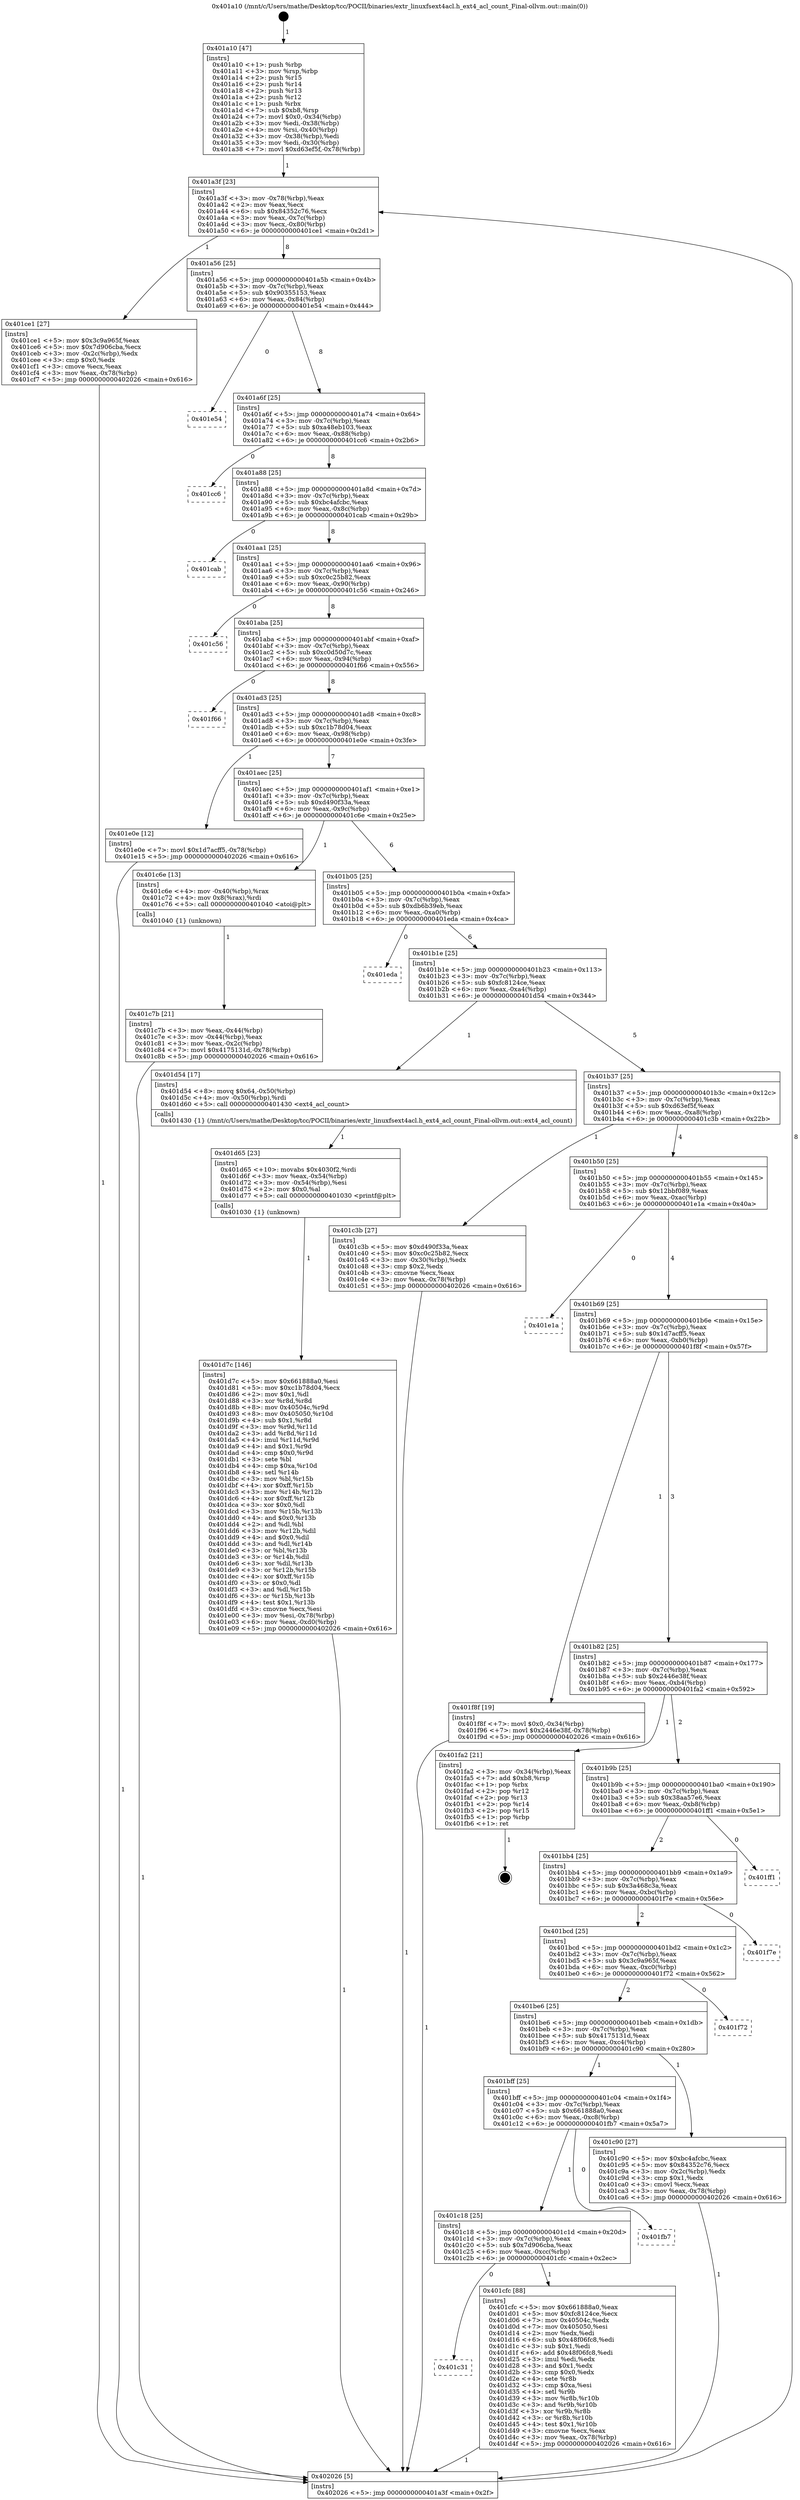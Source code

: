 digraph "0x401a10" {
  label = "0x401a10 (/mnt/c/Users/mathe/Desktop/tcc/POCII/binaries/extr_linuxfsext4acl.h_ext4_acl_count_Final-ollvm.out::main(0))"
  labelloc = "t"
  node[shape=record]

  Entry [label="",width=0.3,height=0.3,shape=circle,fillcolor=black,style=filled]
  "0x401a3f" [label="{
     0x401a3f [23]\l
     | [instrs]\l
     &nbsp;&nbsp;0x401a3f \<+3\>: mov -0x78(%rbp),%eax\l
     &nbsp;&nbsp;0x401a42 \<+2\>: mov %eax,%ecx\l
     &nbsp;&nbsp;0x401a44 \<+6\>: sub $0x84352c76,%ecx\l
     &nbsp;&nbsp;0x401a4a \<+3\>: mov %eax,-0x7c(%rbp)\l
     &nbsp;&nbsp;0x401a4d \<+3\>: mov %ecx,-0x80(%rbp)\l
     &nbsp;&nbsp;0x401a50 \<+6\>: je 0000000000401ce1 \<main+0x2d1\>\l
  }"]
  "0x401ce1" [label="{
     0x401ce1 [27]\l
     | [instrs]\l
     &nbsp;&nbsp;0x401ce1 \<+5\>: mov $0x3c9a965f,%eax\l
     &nbsp;&nbsp;0x401ce6 \<+5\>: mov $0x7d906cba,%ecx\l
     &nbsp;&nbsp;0x401ceb \<+3\>: mov -0x2c(%rbp),%edx\l
     &nbsp;&nbsp;0x401cee \<+3\>: cmp $0x0,%edx\l
     &nbsp;&nbsp;0x401cf1 \<+3\>: cmove %ecx,%eax\l
     &nbsp;&nbsp;0x401cf4 \<+3\>: mov %eax,-0x78(%rbp)\l
     &nbsp;&nbsp;0x401cf7 \<+5\>: jmp 0000000000402026 \<main+0x616\>\l
  }"]
  "0x401a56" [label="{
     0x401a56 [25]\l
     | [instrs]\l
     &nbsp;&nbsp;0x401a56 \<+5\>: jmp 0000000000401a5b \<main+0x4b\>\l
     &nbsp;&nbsp;0x401a5b \<+3\>: mov -0x7c(%rbp),%eax\l
     &nbsp;&nbsp;0x401a5e \<+5\>: sub $0x90355153,%eax\l
     &nbsp;&nbsp;0x401a63 \<+6\>: mov %eax,-0x84(%rbp)\l
     &nbsp;&nbsp;0x401a69 \<+6\>: je 0000000000401e54 \<main+0x444\>\l
  }"]
  Exit [label="",width=0.3,height=0.3,shape=circle,fillcolor=black,style=filled,peripheries=2]
  "0x401e54" [label="{
     0x401e54\l
  }", style=dashed]
  "0x401a6f" [label="{
     0x401a6f [25]\l
     | [instrs]\l
     &nbsp;&nbsp;0x401a6f \<+5\>: jmp 0000000000401a74 \<main+0x64\>\l
     &nbsp;&nbsp;0x401a74 \<+3\>: mov -0x7c(%rbp),%eax\l
     &nbsp;&nbsp;0x401a77 \<+5\>: sub $0xa48eb103,%eax\l
     &nbsp;&nbsp;0x401a7c \<+6\>: mov %eax,-0x88(%rbp)\l
     &nbsp;&nbsp;0x401a82 \<+6\>: je 0000000000401cc6 \<main+0x2b6\>\l
  }"]
  "0x401d7c" [label="{
     0x401d7c [146]\l
     | [instrs]\l
     &nbsp;&nbsp;0x401d7c \<+5\>: mov $0x661888a0,%esi\l
     &nbsp;&nbsp;0x401d81 \<+5\>: mov $0xc1b78d04,%ecx\l
     &nbsp;&nbsp;0x401d86 \<+2\>: mov $0x1,%dl\l
     &nbsp;&nbsp;0x401d88 \<+3\>: xor %r8d,%r8d\l
     &nbsp;&nbsp;0x401d8b \<+8\>: mov 0x40504c,%r9d\l
     &nbsp;&nbsp;0x401d93 \<+8\>: mov 0x405050,%r10d\l
     &nbsp;&nbsp;0x401d9b \<+4\>: sub $0x1,%r8d\l
     &nbsp;&nbsp;0x401d9f \<+3\>: mov %r9d,%r11d\l
     &nbsp;&nbsp;0x401da2 \<+3\>: add %r8d,%r11d\l
     &nbsp;&nbsp;0x401da5 \<+4\>: imul %r11d,%r9d\l
     &nbsp;&nbsp;0x401da9 \<+4\>: and $0x1,%r9d\l
     &nbsp;&nbsp;0x401dad \<+4\>: cmp $0x0,%r9d\l
     &nbsp;&nbsp;0x401db1 \<+3\>: sete %bl\l
     &nbsp;&nbsp;0x401db4 \<+4\>: cmp $0xa,%r10d\l
     &nbsp;&nbsp;0x401db8 \<+4\>: setl %r14b\l
     &nbsp;&nbsp;0x401dbc \<+3\>: mov %bl,%r15b\l
     &nbsp;&nbsp;0x401dbf \<+4\>: xor $0xff,%r15b\l
     &nbsp;&nbsp;0x401dc3 \<+3\>: mov %r14b,%r12b\l
     &nbsp;&nbsp;0x401dc6 \<+4\>: xor $0xff,%r12b\l
     &nbsp;&nbsp;0x401dca \<+3\>: xor $0x0,%dl\l
     &nbsp;&nbsp;0x401dcd \<+3\>: mov %r15b,%r13b\l
     &nbsp;&nbsp;0x401dd0 \<+4\>: and $0x0,%r13b\l
     &nbsp;&nbsp;0x401dd4 \<+2\>: and %dl,%bl\l
     &nbsp;&nbsp;0x401dd6 \<+3\>: mov %r12b,%dil\l
     &nbsp;&nbsp;0x401dd9 \<+4\>: and $0x0,%dil\l
     &nbsp;&nbsp;0x401ddd \<+3\>: and %dl,%r14b\l
     &nbsp;&nbsp;0x401de0 \<+3\>: or %bl,%r13b\l
     &nbsp;&nbsp;0x401de3 \<+3\>: or %r14b,%dil\l
     &nbsp;&nbsp;0x401de6 \<+3\>: xor %dil,%r13b\l
     &nbsp;&nbsp;0x401de9 \<+3\>: or %r12b,%r15b\l
     &nbsp;&nbsp;0x401dec \<+4\>: xor $0xff,%r15b\l
     &nbsp;&nbsp;0x401df0 \<+3\>: or $0x0,%dl\l
     &nbsp;&nbsp;0x401df3 \<+3\>: and %dl,%r15b\l
     &nbsp;&nbsp;0x401df6 \<+3\>: or %r15b,%r13b\l
     &nbsp;&nbsp;0x401df9 \<+4\>: test $0x1,%r13b\l
     &nbsp;&nbsp;0x401dfd \<+3\>: cmovne %ecx,%esi\l
     &nbsp;&nbsp;0x401e00 \<+3\>: mov %esi,-0x78(%rbp)\l
     &nbsp;&nbsp;0x401e03 \<+6\>: mov %eax,-0xd0(%rbp)\l
     &nbsp;&nbsp;0x401e09 \<+5\>: jmp 0000000000402026 \<main+0x616\>\l
  }"]
  "0x401cc6" [label="{
     0x401cc6\l
  }", style=dashed]
  "0x401a88" [label="{
     0x401a88 [25]\l
     | [instrs]\l
     &nbsp;&nbsp;0x401a88 \<+5\>: jmp 0000000000401a8d \<main+0x7d\>\l
     &nbsp;&nbsp;0x401a8d \<+3\>: mov -0x7c(%rbp),%eax\l
     &nbsp;&nbsp;0x401a90 \<+5\>: sub $0xbc4afcbc,%eax\l
     &nbsp;&nbsp;0x401a95 \<+6\>: mov %eax,-0x8c(%rbp)\l
     &nbsp;&nbsp;0x401a9b \<+6\>: je 0000000000401cab \<main+0x29b\>\l
  }"]
  "0x401d65" [label="{
     0x401d65 [23]\l
     | [instrs]\l
     &nbsp;&nbsp;0x401d65 \<+10\>: movabs $0x4030f2,%rdi\l
     &nbsp;&nbsp;0x401d6f \<+3\>: mov %eax,-0x54(%rbp)\l
     &nbsp;&nbsp;0x401d72 \<+3\>: mov -0x54(%rbp),%esi\l
     &nbsp;&nbsp;0x401d75 \<+2\>: mov $0x0,%al\l
     &nbsp;&nbsp;0x401d77 \<+5\>: call 0000000000401030 \<printf@plt\>\l
     | [calls]\l
     &nbsp;&nbsp;0x401030 \{1\} (unknown)\l
  }"]
  "0x401cab" [label="{
     0x401cab\l
  }", style=dashed]
  "0x401aa1" [label="{
     0x401aa1 [25]\l
     | [instrs]\l
     &nbsp;&nbsp;0x401aa1 \<+5\>: jmp 0000000000401aa6 \<main+0x96\>\l
     &nbsp;&nbsp;0x401aa6 \<+3\>: mov -0x7c(%rbp),%eax\l
     &nbsp;&nbsp;0x401aa9 \<+5\>: sub $0xc0c25b82,%eax\l
     &nbsp;&nbsp;0x401aae \<+6\>: mov %eax,-0x90(%rbp)\l
     &nbsp;&nbsp;0x401ab4 \<+6\>: je 0000000000401c56 \<main+0x246\>\l
  }"]
  "0x401c31" [label="{
     0x401c31\l
  }", style=dashed]
  "0x401c56" [label="{
     0x401c56\l
  }", style=dashed]
  "0x401aba" [label="{
     0x401aba [25]\l
     | [instrs]\l
     &nbsp;&nbsp;0x401aba \<+5\>: jmp 0000000000401abf \<main+0xaf\>\l
     &nbsp;&nbsp;0x401abf \<+3\>: mov -0x7c(%rbp),%eax\l
     &nbsp;&nbsp;0x401ac2 \<+5\>: sub $0xc0d50d7c,%eax\l
     &nbsp;&nbsp;0x401ac7 \<+6\>: mov %eax,-0x94(%rbp)\l
     &nbsp;&nbsp;0x401acd \<+6\>: je 0000000000401f66 \<main+0x556\>\l
  }"]
  "0x401cfc" [label="{
     0x401cfc [88]\l
     | [instrs]\l
     &nbsp;&nbsp;0x401cfc \<+5\>: mov $0x661888a0,%eax\l
     &nbsp;&nbsp;0x401d01 \<+5\>: mov $0xfc8124ce,%ecx\l
     &nbsp;&nbsp;0x401d06 \<+7\>: mov 0x40504c,%edx\l
     &nbsp;&nbsp;0x401d0d \<+7\>: mov 0x405050,%esi\l
     &nbsp;&nbsp;0x401d14 \<+2\>: mov %edx,%edi\l
     &nbsp;&nbsp;0x401d16 \<+6\>: sub $0x48f06fc8,%edi\l
     &nbsp;&nbsp;0x401d1c \<+3\>: sub $0x1,%edi\l
     &nbsp;&nbsp;0x401d1f \<+6\>: add $0x48f06fc8,%edi\l
     &nbsp;&nbsp;0x401d25 \<+3\>: imul %edi,%edx\l
     &nbsp;&nbsp;0x401d28 \<+3\>: and $0x1,%edx\l
     &nbsp;&nbsp;0x401d2b \<+3\>: cmp $0x0,%edx\l
     &nbsp;&nbsp;0x401d2e \<+4\>: sete %r8b\l
     &nbsp;&nbsp;0x401d32 \<+3\>: cmp $0xa,%esi\l
     &nbsp;&nbsp;0x401d35 \<+4\>: setl %r9b\l
     &nbsp;&nbsp;0x401d39 \<+3\>: mov %r8b,%r10b\l
     &nbsp;&nbsp;0x401d3c \<+3\>: and %r9b,%r10b\l
     &nbsp;&nbsp;0x401d3f \<+3\>: xor %r9b,%r8b\l
     &nbsp;&nbsp;0x401d42 \<+3\>: or %r8b,%r10b\l
     &nbsp;&nbsp;0x401d45 \<+4\>: test $0x1,%r10b\l
     &nbsp;&nbsp;0x401d49 \<+3\>: cmovne %ecx,%eax\l
     &nbsp;&nbsp;0x401d4c \<+3\>: mov %eax,-0x78(%rbp)\l
     &nbsp;&nbsp;0x401d4f \<+5\>: jmp 0000000000402026 \<main+0x616\>\l
  }"]
  "0x401f66" [label="{
     0x401f66\l
  }", style=dashed]
  "0x401ad3" [label="{
     0x401ad3 [25]\l
     | [instrs]\l
     &nbsp;&nbsp;0x401ad3 \<+5\>: jmp 0000000000401ad8 \<main+0xc8\>\l
     &nbsp;&nbsp;0x401ad8 \<+3\>: mov -0x7c(%rbp),%eax\l
     &nbsp;&nbsp;0x401adb \<+5\>: sub $0xc1b78d04,%eax\l
     &nbsp;&nbsp;0x401ae0 \<+6\>: mov %eax,-0x98(%rbp)\l
     &nbsp;&nbsp;0x401ae6 \<+6\>: je 0000000000401e0e \<main+0x3fe\>\l
  }"]
  "0x401c18" [label="{
     0x401c18 [25]\l
     | [instrs]\l
     &nbsp;&nbsp;0x401c18 \<+5\>: jmp 0000000000401c1d \<main+0x20d\>\l
     &nbsp;&nbsp;0x401c1d \<+3\>: mov -0x7c(%rbp),%eax\l
     &nbsp;&nbsp;0x401c20 \<+5\>: sub $0x7d906cba,%eax\l
     &nbsp;&nbsp;0x401c25 \<+6\>: mov %eax,-0xcc(%rbp)\l
     &nbsp;&nbsp;0x401c2b \<+6\>: je 0000000000401cfc \<main+0x2ec\>\l
  }"]
  "0x401e0e" [label="{
     0x401e0e [12]\l
     | [instrs]\l
     &nbsp;&nbsp;0x401e0e \<+7\>: movl $0x1d7acff5,-0x78(%rbp)\l
     &nbsp;&nbsp;0x401e15 \<+5\>: jmp 0000000000402026 \<main+0x616\>\l
  }"]
  "0x401aec" [label="{
     0x401aec [25]\l
     | [instrs]\l
     &nbsp;&nbsp;0x401aec \<+5\>: jmp 0000000000401af1 \<main+0xe1\>\l
     &nbsp;&nbsp;0x401af1 \<+3\>: mov -0x7c(%rbp),%eax\l
     &nbsp;&nbsp;0x401af4 \<+5\>: sub $0xd490f33a,%eax\l
     &nbsp;&nbsp;0x401af9 \<+6\>: mov %eax,-0x9c(%rbp)\l
     &nbsp;&nbsp;0x401aff \<+6\>: je 0000000000401c6e \<main+0x25e\>\l
  }"]
  "0x401fb7" [label="{
     0x401fb7\l
  }", style=dashed]
  "0x401c6e" [label="{
     0x401c6e [13]\l
     | [instrs]\l
     &nbsp;&nbsp;0x401c6e \<+4\>: mov -0x40(%rbp),%rax\l
     &nbsp;&nbsp;0x401c72 \<+4\>: mov 0x8(%rax),%rdi\l
     &nbsp;&nbsp;0x401c76 \<+5\>: call 0000000000401040 \<atoi@plt\>\l
     | [calls]\l
     &nbsp;&nbsp;0x401040 \{1\} (unknown)\l
  }"]
  "0x401b05" [label="{
     0x401b05 [25]\l
     | [instrs]\l
     &nbsp;&nbsp;0x401b05 \<+5\>: jmp 0000000000401b0a \<main+0xfa\>\l
     &nbsp;&nbsp;0x401b0a \<+3\>: mov -0x7c(%rbp),%eax\l
     &nbsp;&nbsp;0x401b0d \<+5\>: sub $0xdb6b39eb,%eax\l
     &nbsp;&nbsp;0x401b12 \<+6\>: mov %eax,-0xa0(%rbp)\l
     &nbsp;&nbsp;0x401b18 \<+6\>: je 0000000000401eda \<main+0x4ca\>\l
  }"]
  "0x401bff" [label="{
     0x401bff [25]\l
     | [instrs]\l
     &nbsp;&nbsp;0x401bff \<+5\>: jmp 0000000000401c04 \<main+0x1f4\>\l
     &nbsp;&nbsp;0x401c04 \<+3\>: mov -0x7c(%rbp),%eax\l
     &nbsp;&nbsp;0x401c07 \<+5\>: sub $0x661888a0,%eax\l
     &nbsp;&nbsp;0x401c0c \<+6\>: mov %eax,-0xc8(%rbp)\l
     &nbsp;&nbsp;0x401c12 \<+6\>: je 0000000000401fb7 \<main+0x5a7\>\l
  }"]
  "0x401eda" [label="{
     0x401eda\l
  }", style=dashed]
  "0x401b1e" [label="{
     0x401b1e [25]\l
     | [instrs]\l
     &nbsp;&nbsp;0x401b1e \<+5\>: jmp 0000000000401b23 \<main+0x113\>\l
     &nbsp;&nbsp;0x401b23 \<+3\>: mov -0x7c(%rbp),%eax\l
     &nbsp;&nbsp;0x401b26 \<+5\>: sub $0xfc8124ce,%eax\l
     &nbsp;&nbsp;0x401b2b \<+6\>: mov %eax,-0xa4(%rbp)\l
     &nbsp;&nbsp;0x401b31 \<+6\>: je 0000000000401d54 \<main+0x344\>\l
  }"]
  "0x401c90" [label="{
     0x401c90 [27]\l
     | [instrs]\l
     &nbsp;&nbsp;0x401c90 \<+5\>: mov $0xbc4afcbc,%eax\l
     &nbsp;&nbsp;0x401c95 \<+5\>: mov $0x84352c76,%ecx\l
     &nbsp;&nbsp;0x401c9a \<+3\>: mov -0x2c(%rbp),%edx\l
     &nbsp;&nbsp;0x401c9d \<+3\>: cmp $0x1,%edx\l
     &nbsp;&nbsp;0x401ca0 \<+3\>: cmovl %ecx,%eax\l
     &nbsp;&nbsp;0x401ca3 \<+3\>: mov %eax,-0x78(%rbp)\l
     &nbsp;&nbsp;0x401ca6 \<+5\>: jmp 0000000000402026 \<main+0x616\>\l
  }"]
  "0x401d54" [label="{
     0x401d54 [17]\l
     | [instrs]\l
     &nbsp;&nbsp;0x401d54 \<+8\>: movq $0x64,-0x50(%rbp)\l
     &nbsp;&nbsp;0x401d5c \<+4\>: mov -0x50(%rbp),%rdi\l
     &nbsp;&nbsp;0x401d60 \<+5\>: call 0000000000401430 \<ext4_acl_count\>\l
     | [calls]\l
     &nbsp;&nbsp;0x401430 \{1\} (/mnt/c/Users/mathe/Desktop/tcc/POCII/binaries/extr_linuxfsext4acl.h_ext4_acl_count_Final-ollvm.out::ext4_acl_count)\l
  }"]
  "0x401b37" [label="{
     0x401b37 [25]\l
     | [instrs]\l
     &nbsp;&nbsp;0x401b37 \<+5\>: jmp 0000000000401b3c \<main+0x12c\>\l
     &nbsp;&nbsp;0x401b3c \<+3\>: mov -0x7c(%rbp),%eax\l
     &nbsp;&nbsp;0x401b3f \<+5\>: sub $0xd63ef5f,%eax\l
     &nbsp;&nbsp;0x401b44 \<+6\>: mov %eax,-0xa8(%rbp)\l
     &nbsp;&nbsp;0x401b4a \<+6\>: je 0000000000401c3b \<main+0x22b\>\l
  }"]
  "0x401be6" [label="{
     0x401be6 [25]\l
     | [instrs]\l
     &nbsp;&nbsp;0x401be6 \<+5\>: jmp 0000000000401beb \<main+0x1db\>\l
     &nbsp;&nbsp;0x401beb \<+3\>: mov -0x7c(%rbp),%eax\l
     &nbsp;&nbsp;0x401bee \<+5\>: sub $0x4175131d,%eax\l
     &nbsp;&nbsp;0x401bf3 \<+6\>: mov %eax,-0xc4(%rbp)\l
     &nbsp;&nbsp;0x401bf9 \<+6\>: je 0000000000401c90 \<main+0x280\>\l
  }"]
  "0x401c3b" [label="{
     0x401c3b [27]\l
     | [instrs]\l
     &nbsp;&nbsp;0x401c3b \<+5\>: mov $0xd490f33a,%eax\l
     &nbsp;&nbsp;0x401c40 \<+5\>: mov $0xc0c25b82,%ecx\l
     &nbsp;&nbsp;0x401c45 \<+3\>: mov -0x30(%rbp),%edx\l
     &nbsp;&nbsp;0x401c48 \<+3\>: cmp $0x2,%edx\l
     &nbsp;&nbsp;0x401c4b \<+3\>: cmovne %ecx,%eax\l
     &nbsp;&nbsp;0x401c4e \<+3\>: mov %eax,-0x78(%rbp)\l
     &nbsp;&nbsp;0x401c51 \<+5\>: jmp 0000000000402026 \<main+0x616\>\l
  }"]
  "0x401b50" [label="{
     0x401b50 [25]\l
     | [instrs]\l
     &nbsp;&nbsp;0x401b50 \<+5\>: jmp 0000000000401b55 \<main+0x145\>\l
     &nbsp;&nbsp;0x401b55 \<+3\>: mov -0x7c(%rbp),%eax\l
     &nbsp;&nbsp;0x401b58 \<+5\>: sub $0x12bbf089,%eax\l
     &nbsp;&nbsp;0x401b5d \<+6\>: mov %eax,-0xac(%rbp)\l
     &nbsp;&nbsp;0x401b63 \<+6\>: je 0000000000401e1a \<main+0x40a\>\l
  }"]
  "0x402026" [label="{
     0x402026 [5]\l
     | [instrs]\l
     &nbsp;&nbsp;0x402026 \<+5\>: jmp 0000000000401a3f \<main+0x2f\>\l
  }"]
  "0x401a10" [label="{
     0x401a10 [47]\l
     | [instrs]\l
     &nbsp;&nbsp;0x401a10 \<+1\>: push %rbp\l
     &nbsp;&nbsp;0x401a11 \<+3\>: mov %rsp,%rbp\l
     &nbsp;&nbsp;0x401a14 \<+2\>: push %r15\l
     &nbsp;&nbsp;0x401a16 \<+2\>: push %r14\l
     &nbsp;&nbsp;0x401a18 \<+2\>: push %r13\l
     &nbsp;&nbsp;0x401a1a \<+2\>: push %r12\l
     &nbsp;&nbsp;0x401a1c \<+1\>: push %rbx\l
     &nbsp;&nbsp;0x401a1d \<+7\>: sub $0xb8,%rsp\l
     &nbsp;&nbsp;0x401a24 \<+7\>: movl $0x0,-0x34(%rbp)\l
     &nbsp;&nbsp;0x401a2b \<+3\>: mov %edi,-0x38(%rbp)\l
     &nbsp;&nbsp;0x401a2e \<+4\>: mov %rsi,-0x40(%rbp)\l
     &nbsp;&nbsp;0x401a32 \<+3\>: mov -0x38(%rbp),%edi\l
     &nbsp;&nbsp;0x401a35 \<+3\>: mov %edi,-0x30(%rbp)\l
     &nbsp;&nbsp;0x401a38 \<+7\>: movl $0xd63ef5f,-0x78(%rbp)\l
  }"]
  "0x401c7b" [label="{
     0x401c7b [21]\l
     | [instrs]\l
     &nbsp;&nbsp;0x401c7b \<+3\>: mov %eax,-0x44(%rbp)\l
     &nbsp;&nbsp;0x401c7e \<+3\>: mov -0x44(%rbp),%eax\l
     &nbsp;&nbsp;0x401c81 \<+3\>: mov %eax,-0x2c(%rbp)\l
     &nbsp;&nbsp;0x401c84 \<+7\>: movl $0x4175131d,-0x78(%rbp)\l
     &nbsp;&nbsp;0x401c8b \<+5\>: jmp 0000000000402026 \<main+0x616\>\l
  }"]
  "0x401f72" [label="{
     0x401f72\l
  }", style=dashed]
  "0x401e1a" [label="{
     0x401e1a\l
  }", style=dashed]
  "0x401b69" [label="{
     0x401b69 [25]\l
     | [instrs]\l
     &nbsp;&nbsp;0x401b69 \<+5\>: jmp 0000000000401b6e \<main+0x15e\>\l
     &nbsp;&nbsp;0x401b6e \<+3\>: mov -0x7c(%rbp),%eax\l
     &nbsp;&nbsp;0x401b71 \<+5\>: sub $0x1d7acff5,%eax\l
     &nbsp;&nbsp;0x401b76 \<+6\>: mov %eax,-0xb0(%rbp)\l
     &nbsp;&nbsp;0x401b7c \<+6\>: je 0000000000401f8f \<main+0x57f\>\l
  }"]
  "0x401bcd" [label="{
     0x401bcd [25]\l
     | [instrs]\l
     &nbsp;&nbsp;0x401bcd \<+5\>: jmp 0000000000401bd2 \<main+0x1c2\>\l
     &nbsp;&nbsp;0x401bd2 \<+3\>: mov -0x7c(%rbp),%eax\l
     &nbsp;&nbsp;0x401bd5 \<+5\>: sub $0x3c9a965f,%eax\l
     &nbsp;&nbsp;0x401bda \<+6\>: mov %eax,-0xc0(%rbp)\l
     &nbsp;&nbsp;0x401be0 \<+6\>: je 0000000000401f72 \<main+0x562\>\l
  }"]
  "0x401f8f" [label="{
     0x401f8f [19]\l
     | [instrs]\l
     &nbsp;&nbsp;0x401f8f \<+7\>: movl $0x0,-0x34(%rbp)\l
     &nbsp;&nbsp;0x401f96 \<+7\>: movl $0x2446e38f,-0x78(%rbp)\l
     &nbsp;&nbsp;0x401f9d \<+5\>: jmp 0000000000402026 \<main+0x616\>\l
  }"]
  "0x401b82" [label="{
     0x401b82 [25]\l
     | [instrs]\l
     &nbsp;&nbsp;0x401b82 \<+5\>: jmp 0000000000401b87 \<main+0x177\>\l
     &nbsp;&nbsp;0x401b87 \<+3\>: mov -0x7c(%rbp),%eax\l
     &nbsp;&nbsp;0x401b8a \<+5\>: sub $0x2446e38f,%eax\l
     &nbsp;&nbsp;0x401b8f \<+6\>: mov %eax,-0xb4(%rbp)\l
     &nbsp;&nbsp;0x401b95 \<+6\>: je 0000000000401fa2 \<main+0x592\>\l
  }"]
  "0x401f7e" [label="{
     0x401f7e\l
  }", style=dashed]
  "0x401fa2" [label="{
     0x401fa2 [21]\l
     | [instrs]\l
     &nbsp;&nbsp;0x401fa2 \<+3\>: mov -0x34(%rbp),%eax\l
     &nbsp;&nbsp;0x401fa5 \<+7\>: add $0xb8,%rsp\l
     &nbsp;&nbsp;0x401fac \<+1\>: pop %rbx\l
     &nbsp;&nbsp;0x401fad \<+2\>: pop %r12\l
     &nbsp;&nbsp;0x401faf \<+2\>: pop %r13\l
     &nbsp;&nbsp;0x401fb1 \<+2\>: pop %r14\l
     &nbsp;&nbsp;0x401fb3 \<+2\>: pop %r15\l
     &nbsp;&nbsp;0x401fb5 \<+1\>: pop %rbp\l
     &nbsp;&nbsp;0x401fb6 \<+1\>: ret\l
  }"]
  "0x401b9b" [label="{
     0x401b9b [25]\l
     | [instrs]\l
     &nbsp;&nbsp;0x401b9b \<+5\>: jmp 0000000000401ba0 \<main+0x190\>\l
     &nbsp;&nbsp;0x401ba0 \<+3\>: mov -0x7c(%rbp),%eax\l
     &nbsp;&nbsp;0x401ba3 \<+5\>: sub $0x38aa57e6,%eax\l
     &nbsp;&nbsp;0x401ba8 \<+6\>: mov %eax,-0xb8(%rbp)\l
     &nbsp;&nbsp;0x401bae \<+6\>: je 0000000000401ff1 \<main+0x5e1\>\l
  }"]
  "0x401bb4" [label="{
     0x401bb4 [25]\l
     | [instrs]\l
     &nbsp;&nbsp;0x401bb4 \<+5\>: jmp 0000000000401bb9 \<main+0x1a9\>\l
     &nbsp;&nbsp;0x401bb9 \<+3\>: mov -0x7c(%rbp),%eax\l
     &nbsp;&nbsp;0x401bbc \<+5\>: sub $0x3a468c3a,%eax\l
     &nbsp;&nbsp;0x401bc1 \<+6\>: mov %eax,-0xbc(%rbp)\l
     &nbsp;&nbsp;0x401bc7 \<+6\>: je 0000000000401f7e \<main+0x56e\>\l
  }"]
  "0x401ff1" [label="{
     0x401ff1\l
  }", style=dashed]
  Entry -> "0x401a10" [label=" 1"]
  "0x401a3f" -> "0x401ce1" [label=" 1"]
  "0x401a3f" -> "0x401a56" [label=" 8"]
  "0x401fa2" -> Exit [label=" 1"]
  "0x401a56" -> "0x401e54" [label=" 0"]
  "0x401a56" -> "0x401a6f" [label=" 8"]
  "0x401f8f" -> "0x402026" [label=" 1"]
  "0x401a6f" -> "0x401cc6" [label=" 0"]
  "0x401a6f" -> "0x401a88" [label=" 8"]
  "0x401e0e" -> "0x402026" [label=" 1"]
  "0x401a88" -> "0x401cab" [label=" 0"]
  "0x401a88" -> "0x401aa1" [label=" 8"]
  "0x401d7c" -> "0x402026" [label=" 1"]
  "0x401aa1" -> "0x401c56" [label=" 0"]
  "0x401aa1" -> "0x401aba" [label=" 8"]
  "0x401d65" -> "0x401d7c" [label=" 1"]
  "0x401aba" -> "0x401f66" [label=" 0"]
  "0x401aba" -> "0x401ad3" [label=" 8"]
  "0x401d54" -> "0x401d65" [label=" 1"]
  "0x401ad3" -> "0x401e0e" [label=" 1"]
  "0x401ad3" -> "0x401aec" [label=" 7"]
  "0x401c18" -> "0x401c31" [label=" 0"]
  "0x401aec" -> "0x401c6e" [label=" 1"]
  "0x401aec" -> "0x401b05" [label=" 6"]
  "0x401c18" -> "0x401cfc" [label=" 1"]
  "0x401b05" -> "0x401eda" [label=" 0"]
  "0x401b05" -> "0x401b1e" [label=" 6"]
  "0x401bff" -> "0x401c18" [label=" 1"]
  "0x401b1e" -> "0x401d54" [label=" 1"]
  "0x401b1e" -> "0x401b37" [label=" 5"]
  "0x401bff" -> "0x401fb7" [label=" 0"]
  "0x401b37" -> "0x401c3b" [label=" 1"]
  "0x401b37" -> "0x401b50" [label=" 4"]
  "0x401c3b" -> "0x402026" [label=" 1"]
  "0x401a10" -> "0x401a3f" [label=" 1"]
  "0x402026" -> "0x401a3f" [label=" 8"]
  "0x401c6e" -> "0x401c7b" [label=" 1"]
  "0x401c7b" -> "0x402026" [label=" 1"]
  "0x401ce1" -> "0x402026" [label=" 1"]
  "0x401b50" -> "0x401e1a" [label=" 0"]
  "0x401b50" -> "0x401b69" [label=" 4"]
  "0x401c90" -> "0x402026" [label=" 1"]
  "0x401b69" -> "0x401f8f" [label=" 1"]
  "0x401b69" -> "0x401b82" [label=" 3"]
  "0x401be6" -> "0x401c90" [label=" 1"]
  "0x401b82" -> "0x401fa2" [label=" 1"]
  "0x401b82" -> "0x401b9b" [label=" 2"]
  "0x401cfc" -> "0x402026" [label=" 1"]
  "0x401b9b" -> "0x401ff1" [label=" 0"]
  "0x401b9b" -> "0x401bb4" [label=" 2"]
  "0x401bcd" -> "0x401be6" [label=" 2"]
  "0x401bb4" -> "0x401f7e" [label=" 0"]
  "0x401bb4" -> "0x401bcd" [label=" 2"]
  "0x401be6" -> "0x401bff" [label=" 1"]
  "0x401bcd" -> "0x401f72" [label=" 0"]
}
